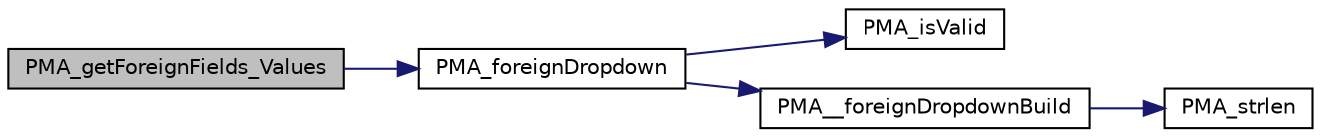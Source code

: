 digraph G
{
  edge [fontname="Helvetica",fontsize="10",labelfontname="Helvetica",labelfontsize="10"];
  node [fontname="Helvetica",fontsize="10",shape=record];
  rankdir="LR";
  Node1 [label="PMA_getForeignFields_Values",height=0.2,width=0.4,color="black", fillcolor="grey75", style="filled" fontcolor="black"];
  Node1 -> Node2 [color="midnightblue",fontsize="10",style="solid",fontname="Helvetica"];
  Node2 [label="PMA_foreignDropdown",height=0.2,width=0.4,color="black", fillcolor="white", style="filled",URL="$relation_8lib_8php.html#a6bc36e1b0f6de6160a100084b572258f",tooltip="Outputs dropdown with values of foreign fields."];
  Node2 -> Node3 [color="midnightblue",fontsize="10",style="solid",fontname="Helvetica"];
  Node3 [label="PMA_isValid",height=0.2,width=0.4,color="black", fillcolor="white", style="filled",URL="$core_8lib_8php.html#a1b8fd01cdfbdfaac35e692fcdaaad700",tooltip="checks given $var against $type or $compare"];
  Node2 -> Node4 [color="midnightblue",fontsize="10",style="solid",fontname="Helvetica"];
  Node4 [label="PMA__foreignDropdownBuild",height=0.2,width=0.4,color="black", fillcolor="white", style="filled",URL="$relation_8lib_8php.html#afcaa3528149346e0145935cc87d050b0",tooltip="Prepares the dropdown for one mode."];
  Node4 -> Node5 [color="midnightblue",fontsize="10",style="solid",fontname="Helvetica"];
  Node5 [label="PMA_strlen",height=0.2,width=0.4,color="black", fillcolor="white", style="filled",URL="$string__mb_8lib_8php.html#a7d2b5c0ddb1f11882d037a29bf551ec0",tooltip="Returns length of string depending on current charset."];
}
